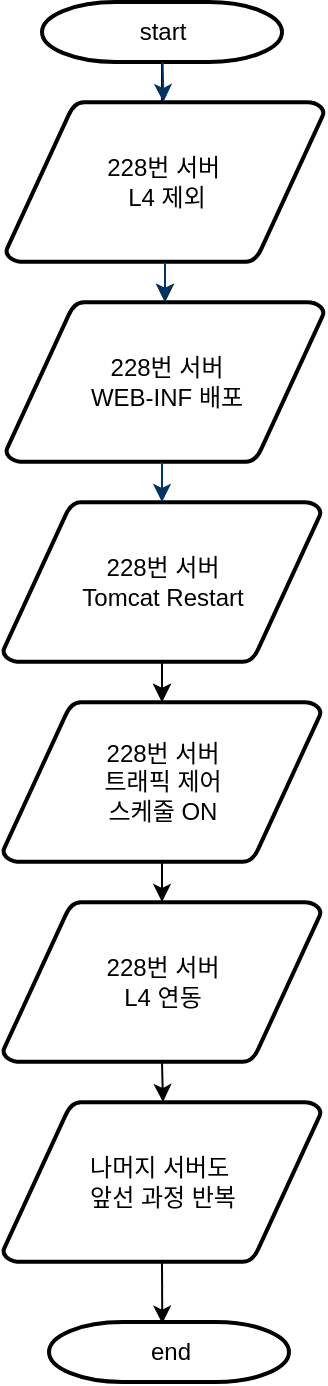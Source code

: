 <mxfile version="17.1.3" type="github">
  <diagram id="TzVXNC2sTXzUrQoLoyxp" name="Page-1">
    <mxGraphModel dx="1662" dy="705" grid="1" gridSize="10" guides="1" tooltips="1" connect="1" arrows="1" fold="1" page="1" pageScale="1" pageWidth="827" pageHeight="1169" math="0" shadow="0">
      <root>
        <mxCell id="0" />
        <mxCell id="1" parent="0" />
        <mxCell id="veLbHdScehncD9XIqofB-1" value="" style="edgeStyle=orthogonalEdgeStyle;rounded=0;orthogonalLoop=1;jettySize=auto;html=1;" edge="1" parent="1" source="veLbHdScehncD9XIqofB-2" target="veLbHdScehncD9XIqofB-5">
          <mxGeometry relative="1" as="geometry" />
        </mxCell>
        <mxCell id="veLbHdScehncD9XIqofB-2" value="start" style="shape=mxgraph.flowchart.terminator;strokeWidth=2;gradientColor=none;gradientDirection=north;fontStyle=0;html=1;" vertex="1" parent="1">
          <mxGeometry x="260" y="50" width="120" height="30" as="geometry" />
        </mxCell>
        <mxCell id="veLbHdScehncD9XIqofB-3" value="228번 서버&amp;nbsp;&lt;br&gt;L4 제외" style="shape=mxgraph.flowchart.data;strokeWidth=2;gradientColor=none;gradientDirection=north;fontStyle=0;html=1;" vertex="1" parent="1">
          <mxGeometry x="242" y="100" width="159" height="80" as="geometry" />
        </mxCell>
        <mxCell id="veLbHdScehncD9XIqofB-4" style="fontStyle=1;strokeColor=#003366;strokeWidth=1;html=1;" edge="1" parent="1" source="veLbHdScehncD9XIqofB-2" target="veLbHdScehncD9XIqofB-3">
          <mxGeometry relative="1" as="geometry" />
        </mxCell>
        <mxCell id="veLbHdScehncD9XIqofB-5" value="228번 서버&lt;br&gt;WEB-INF 배포" style="shape=mxgraph.flowchart.data;strokeWidth=2;gradientColor=none;gradientDirection=north;fontStyle=0;html=1;" vertex="1" parent="1">
          <mxGeometry x="242" y="200" width="159" height="80" as="geometry" />
        </mxCell>
        <mxCell id="veLbHdScehncD9XIqofB-6" value="228번 서버&lt;br&gt;트래픽 제어 &lt;br&gt;스케줄 ON" style="shape=mxgraph.flowchart.data;strokeWidth=2;gradientColor=none;gradientDirection=north;fontStyle=0;html=1;" vertex="1" parent="1">
          <mxGeometry x="240.5" y="400" width="159" height="80" as="geometry" />
        </mxCell>
        <mxCell id="veLbHdScehncD9XIqofB-7" value="" style="fontStyle=1;strokeColor=#003366;strokeWidth=1;html=1;startArrow=none;entryX=0.5;entryY=0;entryDx=0;entryDy=0;entryPerimeter=0;endArrow=none;" edge="1" parent="1" source="veLbHdScehncD9XIqofB-11" target="veLbHdScehncD9XIqofB-6">
          <mxGeometry relative="1" as="geometry">
            <mxPoint x="320" y="320" as="sourcePoint" />
            <mxPoint x="320" y="440" as="targetPoint" />
          </mxGeometry>
        </mxCell>
        <mxCell id="veLbHdScehncD9XIqofB-8" style="fontStyle=1;strokeColor=#003366;strokeWidth=1;html=1;exitX=0.5;exitY=1;exitDx=0;exitDy=0;exitPerimeter=0;entryX=0.5;entryY=0;entryDx=0;entryDy=0;entryPerimeter=0;" edge="1" parent="1" source="veLbHdScehncD9XIqofB-3" target="veLbHdScehncD9XIqofB-5">
          <mxGeometry relative="1" as="geometry">
            <mxPoint x="330.3" y="90" as="sourcePoint" />
            <mxPoint x="330.7" y="110" as="targetPoint" />
          </mxGeometry>
        </mxCell>
        <mxCell id="veLbHdScehncD9XIqofB-9" value="" style="edgeStyle=orthogonalEdgeStyle;rounded=0;orthogonalLoop=1;jettySize=auto;html=1;" edge="1" parent="1" source="veLbHdScehncD9XIqofB-11" target="veLbHdScehncD9XIqofB-6">
          <mxGeometry relative="1" as="geometry" />
        </mxCell>
        <mxCell id="veLbHdScehncD9XIqofB-10" value="" style="edgeStyle=orthogonalEdgeStyle;rounded=0;orthogonalLoop=1;jettySize=auto;html=1;" edge="1" parent="1" source="veLbHdScehncD9XIqofB-11" target="veLbHdScehncD9XIqofB-6">
          <mxGeometry relative="1" as="geometry" />
        </mxCell>
        <mxCell id="veLbHdScehncD9XIqofB-11" value="228번 서버&lt;br&gt;Tomcat Restart" style="shape=mxgraph.flowchart.data;strokeWidth=2;gradientColor=none;gradientDirection=north;fontStyle=0;html=1;" vertex="1" parent="1">
          <mxGeometry x="240.5" y="300" width="159" height="80" as="geometry" />
        </mxCell>
        <mxCell id="veLbHdScehncD9XIqofB-12" style="fontStyle=1;strokeColor=#003366;strokeWidth=1;html=1;entryX=0.5;entryY=0;entryDx=0;entryDy=0;entryPerimeter=0;" edge="1" parent="1" target="veLbHdScehncD9XIqofB-11">
          <mxGeometry relative="1" as="geometry">
            <mxPoint x="320" y="280" as="sourcePoint" />
            <mxPoint x="331.5" y="210" as="targetPoint" />
          </mxGeometry>
        </mxCell>
        <mxCell id="veLbHdScehncD9XIqofB-13" value="228번 서버&lt;br&gt;L4 연동" style="shape=mxgraph.flowchart.data;strokeWidth=2;gradientColor=none;gradientDirection=north;fontStyle=0;html=1;" vertex="1" parent="1">
          <mxGeometry x="240.5" y="500" width="159" height="80" as="geometry" />
        </mxCell>
        <mxCell id="veLbHdScehncD9XIqofB-14" value="" style="edgeStyle=orthogonalEdgeStyle;rounded=0;orthogonalLoop=1;jettySize=auto;html=1;exitX=0.5;exitY=1;exitDx=0;exitDy=0;exitPerimeter=0;entryX=0.5;entryY=0;entryDx=0;entryDy=0;entryPerimeter=0;" edge="1" parent="1" source="veLbHdScehncD9XIqofB-6" target="veLbHdScehncD9XIqofB-13">
          <mxGeometry relative="1" as="geometry">
            <mxPoint x="330" y="390" as="sourcePoint" />
            <mxPoint x="330" y="410" as="targetPoint" />
          </mxGeometry>
        </mxCell>
        <mxCell id="veLbHdScehncD9XIqofB-16" value="" style="edgeStyle=orthogonalEdgeStyle;rounded=0;orthogonalLoop=1;jettySize=auto;html=1;exitX=0.5;exitY=1;exitDx=0;exitDy=0;exitPerimeter=0;entryX=0.5;entryY=0;entryDx=0;entryDy=0;entryPerimeter=0;" edge="1" parent="1" source="veLbHdScehncD9XIqofB-13">
          <mxGeometry relative="1" as="geometry">
            <mxPoint x="330" y="490.0" as="sourcePoint" />
            <mxPoint x="320.5" y="600" as="targetPoint" />
          </mxGeometry>
        </mxCell>
        <mxCell id="veLbHdScehncD9XIqofB-28" value="나머지 서버도&amp;nbsp;&lt;br&gt;앞선 과정 반복" style="shape=mxgraph.flowchart.data;strokeWidth=2;gradientColor=none;gradientDirection=north;fontStyle=0;html=1;" vertex="1" parent="1">
          <mxGeometry x="240.5" y="600" width="159" height="80" as="geometry" />
        </mxCell>
        <mxCell id="veLbHdScehncD9XIqofB-30" value="end" style="shape=mxgraph.flowchart.terminator;strokeWidth=2;gradientColor=none;gradientDirection=north;fontStyle=0;html=1;" vertex="1" parent="1">
          <mxGeometry x="263.5" y="710" width="120" height="30" as="geometry" />
        </mxCell>
        <mxCell id="veLbHdScehncD9XIqofB-31" value="" style="edgeStyle=orthogonalEdgeStyle;rounded=0;orthogonalLoop=1;jettySize=auto;html=1;exitX=0.5;exitY=1;exitDx=0;exitDy=0;exitPerimeter=0;entryX=0.472;entryY=0.026;entryDx=0;entryDy=0;entryPerimeter=0;" edge="1" parent="1" source="veLbHdScehncD9XIqofB-28" target="veLbHdScehncD9XIqofB-30">
          <mxGeometry relative="1" as="geometry">
            <mxPoint x="338.5" y="577.0" as="sourcePoint" />
            <mxPoint x="338.5" y="610" as="targetPoint" />
          </mxGeometry>
        </mxCell>
      </root>
    </mxGraphModel>
  </diagram>
</mxfile>

